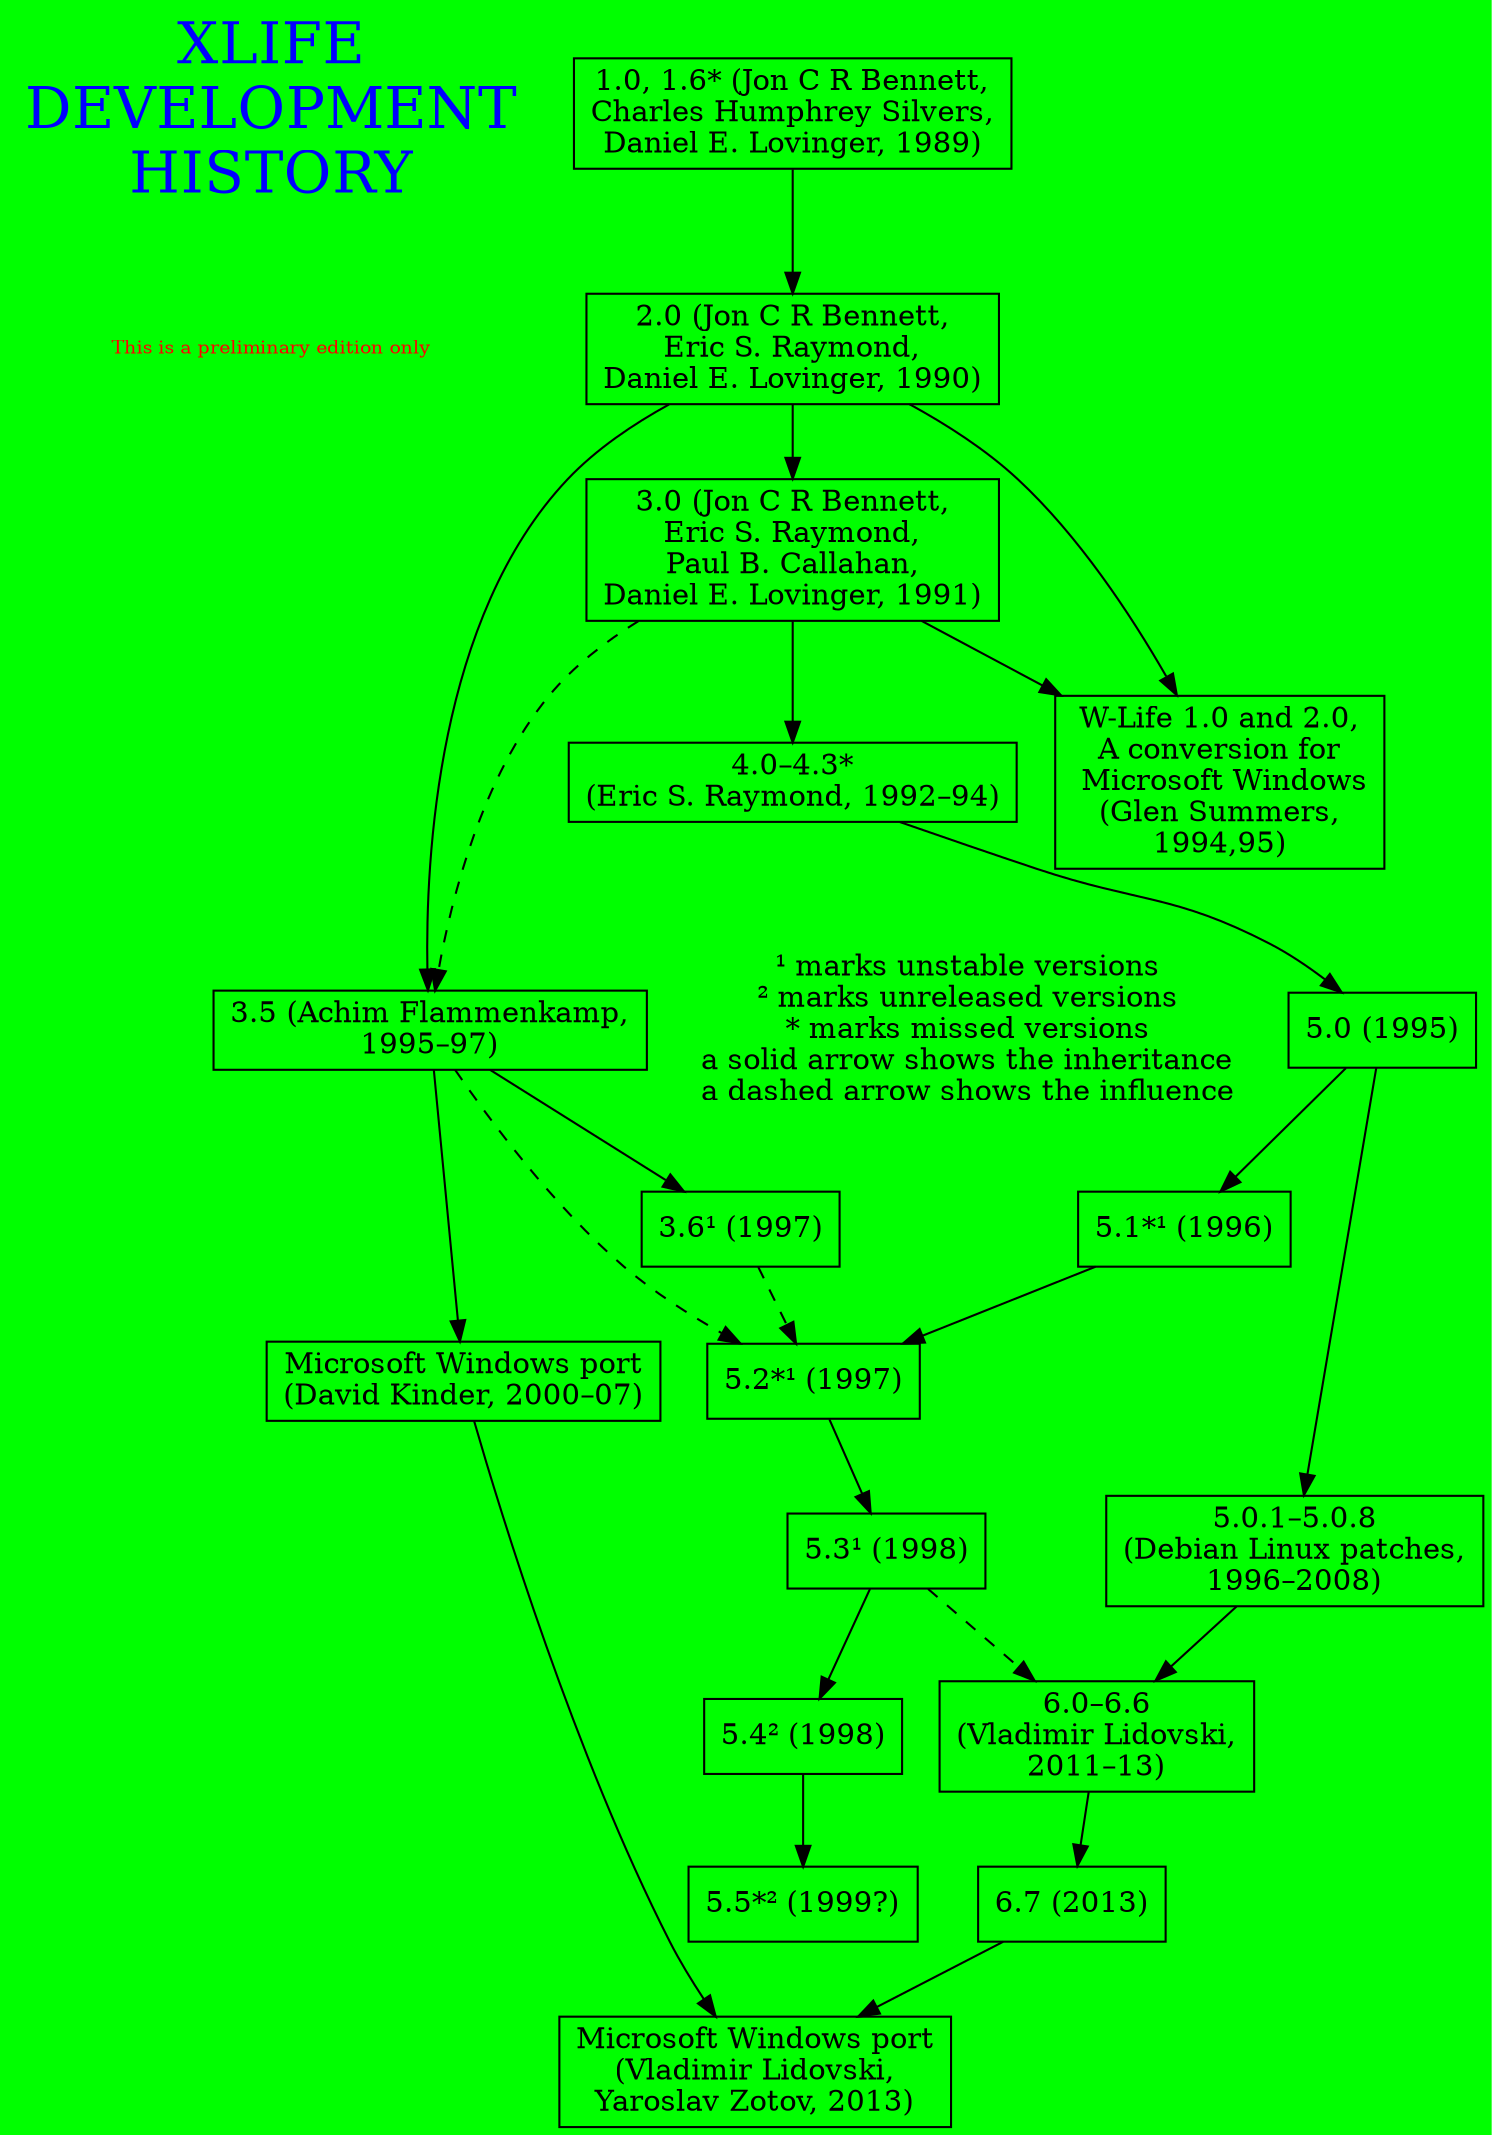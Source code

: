 #dot -Tpdf, UTF-8
digraph XlifeHistory {
bgcolor="#00FF00"
N [shape=plaintext,label="XLIFE\nDEVELOPMENT\nHISTORY",fontsize=28,fontcolor="#0000FF"]
T [shape=plaintext,label="This is a preliminary edition only",fontsize=9,fontcolor="#FF0000"]
1 [shape=box,label="1.0, 1.6* (Jon C R Bennett,\nCharles Humphrey Silvers,\nDaniel E. Lovinger, 1989)"]
2 [shape=box,label="2.0 (Jon C R Bennett,\nEric S. Raymond,\nDaniel E. Lovinger, 1990)"]
3 [shape=box,label="3.0 (Jon C R Bennett,\nEric S. Raymond,\nPaul B. Callahan,\nDaniel E. Lovinger, 1991)"]
4 [shape=box,label="3.5 (Achim Flammenkamp,\n1995–97)"]
5 [shape=box,label="4.0–4.3*\n(Eric S. Raymond, 1992–94)"]
6 [shape=box,label="5.0 (1995)"]
7 [shape=box,label="3.6¹ (1997)"]
8 [shape=box,label="5.1*¹ (1996)"]
9 [shape=box,label="5.2*¹ (1997)"]
10 [shape=box,label="5.3¹ (1998)"]
11 [shape=box,label="5.4² (1998)"]
12 [shape=box,label="5.5*² (1999?)"]
13 [shape=box,label="5.0.1–5.0.8\n(Debian Linux patches,\n1996–2008)"]
14 [shape=box,label="6.0–6.6\n(Vladimir Lidovski,\n2011–13)"]
15 [shape=box,label="6.7 (2013)"]
W1 [shape=box,label="W-Life 1.0 and 2.0,\nA conversion for\n Microsoft Windows\n(Glen Summers,\n1994,95)"]
W2 [shape=box,label="Microsoft Windows port\n(David Kinder, 2000–07)"]
W3 [shape=box,label="Microsoft Windows port\n(Vladimir Lidovski,\nYaroslav Zotov, 2013)"]
A [shape=plaintext,label="¹ marks unstable versions\n² marks unreleased versions\n* marks missed versions\na solid arrow shows the inheritance\na dashed arrow shows the influence"]
1 -> 2 [style=solid]
2 -> 3 [style=solid]
2 -> 4 [style=solid]
3 -> 4 [style=dashed]
3 -> 5 [style=solid]
4 -> 7 [style=solid]
5 -> 6 [style=solid]
6 -> 8 [style=solid]
8 -> 9 [style=solid]
9 -> 10 [style=solid]
10 -> 11 [style=solid]
11 -> 12 [style=solid]
6 -> 13 [style=solid]
13 -> 14 [style=solid]
14 -> 15 [style=solid]
4 -> 9 [style=dashed]
7 -> 9 [style=dashed]
10 -> 14 [style=dashed]
A -> 9 [style=invis]
A -> 7 [style=invis]
A -> 10 [style=invis]
N -> T [style=invis]
2 -> W1 [style=solid]
3 -> W1 [style=solid]
4 -> W2 [style=solid]
15 -> W3 [style=solid]
W2 -> W3 [style=solid]
}

